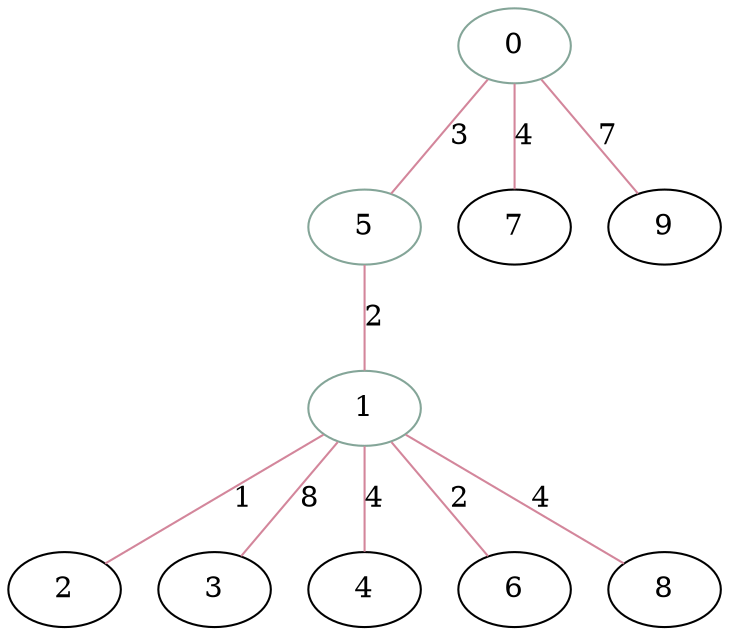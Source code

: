 graph  {
	
	n1[color="#84a598",label="0"];
	n5[color="#84a598",label="1"];
	n6[label="2"];
	n7[label="3"];
	n8[label="4"];
	n2[color="#84a598",label="5"];
	n9[label="6"];
	n3[label="7"];
	n10[label="8"];
	n4[label="9"];
	n1--n2[color="#d3869b",label="3"];
	n1--n3[color="#d3869b",label="4"];
	n1--n4[color="#d3869b",label="7"];
	n5--n6[color="#d3869b",label="1"];
	n5--n7[color="#d3869b",label="8"];
	n5--n8[color="#d3869b",label="4"];
	n5--n9[color="#d3869b",label="2"];
	n5--n10[color="#d3869b",label="4"];
	n2--n5[color="#d3869b",label="2"];
	
}

